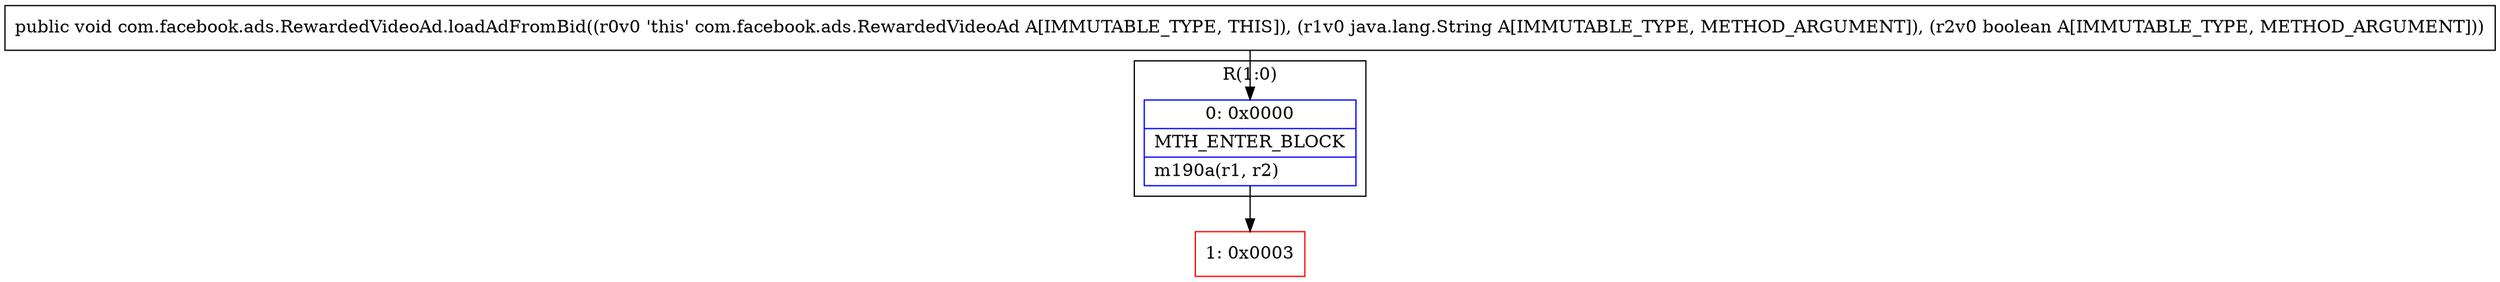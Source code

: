 digraph "CFG forcom.facebook.ads.RewardedVideoAd.loadAdFromBid(Ljava\/lang\/String;Z)V" {
subgraph cluster_Region_245573125 {
label = "R(1:0)";
node [shape=record,color=blue];
Node_0 [shape=record,label="{0\:\ 0x0000|MTH_ENTER_BLOCK\l|m190a(r1, r2)\l}"];
}
Node_1 [shape=record,color=red,label="{1\:\ 0x0003}"];
MethodNode[shape=record,label="{public void com.facebook.ads.RewardedVideoAd.loadAdFromBid((r0v0 'this' com.facebook.ads.RewardedVideoAd A[IMMUTABLE_TYPE, THIS]), (r1v0 java.lang.String A[IMMUTABLE_TYPE, METHOD_ARGUMENT]), (r2v0 boolean A[IMMUTABLE_TYPE, METHOD_ARGUMENT])) }"];
MethodNode -> Node_0;
Node_0 -> Node_1;
}

